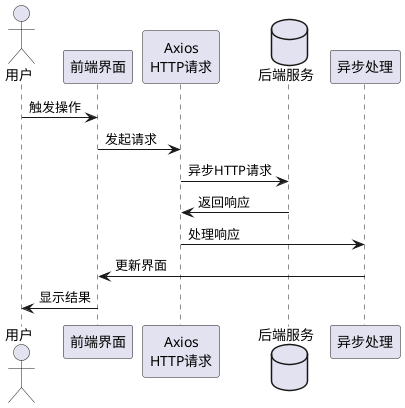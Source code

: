 @startuml
actor 用户 as user
participant "前端界面" as frontend
participant "Axios\nHTTP请求" as axios
database "后端服务" as backend
participant "异步处理" as async

user -> frontend : 触发操作
frontend -> axios : 发起请求
axios -> backend : 异步HTTP请求
backend -> axios : 返回响应
axios -> async : 处理响应
async -> frontend : 更新界面
frontend -> user : 显示结果

@enduml
